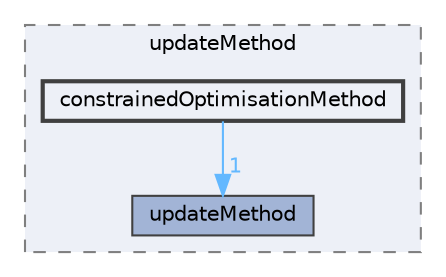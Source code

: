 digraph "src/optimisation/adjointOptimisation/adjoint/optimisation/updateMethod/constrainedOptimisationMethod"
{
 // LATEX_PDF_SIZE
  bgcolor="transparent";
  edge [fontname=Helvetica,fontsize=10,labelfontname=Helvetica,labelfontsize=10];
  node [fontname=Helvetica,fontsize=10,shape=box,height=0.2,width=0.4];
  compound=true
  subgraph clusterdir_442e213e33281933d117f57865442da6 {
    graph [ bgcolor="#edf0f7", pencolor="grey50", label="updateMethod", fontname=Helvetica,fontsize=10 style="filled,dashed", URL="dir_442e213e33281933d117f57865442da6.html",tooltip=""]
  dir_a968e0ad5abdbae5544be71ab3e682ac [label="updateMethod", fillcolor="#a2b4d6", color="grey25", style="filled", URL="dir_a968e0ad5abdbae5544be71ab3e682ac.html",tooltip=""];
  dir_453be7ec68cc3d6cd46716a004e5a107 [label="constrainedOptimisationMethod", fillcolor="#edf0f7", color="grey25", style="filled,bold", URL="dir_453be7ec68cc3d6cd46716a004e5a107.html",tooltip=""];
  }
  dir_453be7ec68cc3d6cd46716a004e5a107->dir_a968e0ad5abdbae5544be71ab3e682ac [headlabel="1", labeldistance=1.5 headhref="dir_000647_004233.html" href="dir_000647_004233.html" color="steelblue1" fontcolor="steelblue1"];
}
